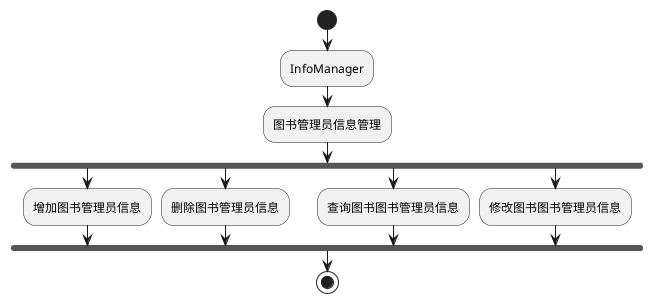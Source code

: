 @startuml
start
:InfoManager;
:图书管理员信息管理;
fork
:增加图书管理员信息;
fork again
:删除图书管理员信息;
fork again
:查询图书图书管理员信息;
fork again
:修改图书图书管理员信息;
end fork
stop
@enduml